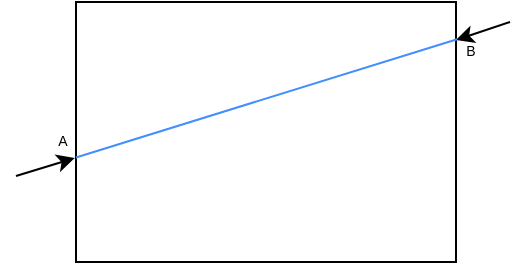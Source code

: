 <mxfile version="15.7.3" type="device"><diagram id="AeSSjgOF4GyBnLtGIhm4" name="Page-1"><mxGraphModel dx="276" dy="166" grid="1" gridSize="10" guides="1" tooltips="1" connect="1" arrows="1" fold="1" page="1" pageScale="1" pageWidth="850" pageHeight="1100" math="0" shadow="0"><root><mxCell id="0"/><mxCell id="1" parent="0"/><mxCell id="uvrR0ScTXflCTz-e2uj9-1" value="" style="endArrow=classic;html=1;rounded=0;entryX=-0.003;entryY=0.6;entryDx=0;entryDy=0;entryPerimeter=0;" parent="1" target="uvrR0ScTXflCTz-e2uj9-2" edge="1"><mxGeometry width="50" height="50" relative="1" as="geometry"><mxPoint x="250" y="397" as="sourcePoint"/><mxPoint x="300" y="440" as="targetPoint"/></mxGeometry></mxCell><mxCell id="uvrR0ScTXflCTz-e2uj9-2" value="" style="rounded=0;whiteSpace=wrap;html=1;" parent="1" vertex="1"><mxGeometry x="280" y="310" width="190" height="130" as="geometry"/></mxCell><mxCell id="uvrR0ScTXflCTz-e2uj9-3" value="" style="endArrow=classic;html=1;rounded=0;" parent="1" edge="1"><mxGeometry width="50" height="50" relative="1" as="geometry"><mxPoint x="497" y="320" as="sourcePoint"/><mxPoint x="470" y="329" as="targetPoint"/></mxGeometry></mxCell><mxCell id="uvrR0ScTXflCTz-e2uj9-14" value="A" style="text;html=1;align=center;verticalAlign=middle;resizable=0;points=[];autosize=1;strokeColor=none;fillColor=none;fontSize=7;" parent="1" vertex="1"><mxGeometry x="263" y="375" width="20" height="10" as="geometry"/></mxCell><mxCell id="uvrR0ScTXflCTz-e2uj9-15" value="B" style="text;html=1;align=center;verticalAlign=middle;resizable=0;points=[];autosize=1;strokeColor=none;fillColor=none;fontSize=7;" parent="1" vertex="1"><mxGeometry x="467" y="330" width="20" height="10" as="geometry"/></mxCell><mxCell id="FlYlrlpsCUgQJuPj1AmR-16" value="" style="endArrow=none;html=1;rounded=0;fontColor=#FF0000;strokeColor=#428EFF;exitX=0;exitY=0.598;exitDx=0;exitDy=0;exitPerimeter=0;entryX=1.003;entryY=0.143;entryDx=0;entryDy=0;entryPerimeter=0;" edge="1" parent="1" source="uvrR0ScTXflCTz-e2uj9-2" target="uvrR0ScTXflCTz-e2uj9-2"><mxGeometry width="50" height="50" relative="1" as="geometry"><mxPoint x="350" y="390" as="sourcePoint"/><mxPoint x="400" y="340" as="targetPoint"/></mxGeometry></mxCell></root></mxGraphModel></diagram></mxfile>